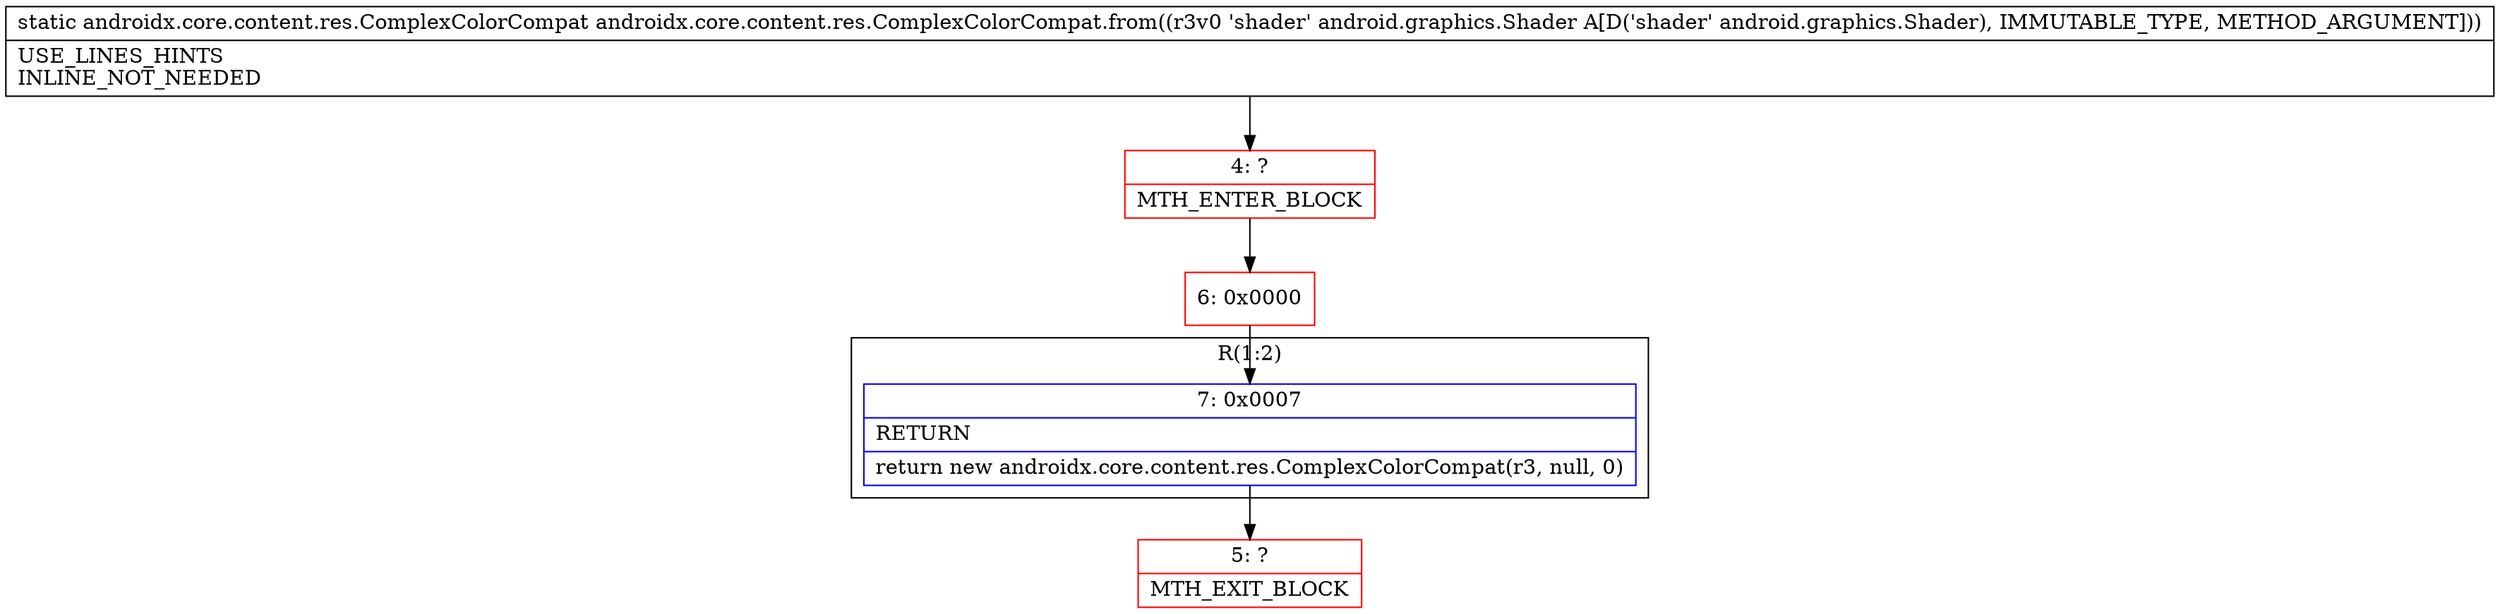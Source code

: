digraph "CFG forandroidx.core.content.res.ComplexColorCompat.from(Landroid\/graphics\/Shader;)Landroidx\/core\/content\/res\/ComplexColorCompat;" {
subgraph cluster_Region_143324091 {
label = "R(1:2)";
node [shape=record,color=blue];
Node_7 [shape=record,label="{7\:\ 0x0007|RETURN\l|return new androidx.core.content.res.ComplexColorCompat(r3, null, 0)\l}"];
}
Node_4 [shape=record,color=red,label="{4\:\ ?|MTH_ENTER_BLOCK\l}"];
Node_6 [shape=record,color=red,label="{6\:\ 0x0000}"];
Node_5 [shape=record,color=red,label="{5\:\ ?|MTH_EXIT_BLOCK\l}"];
MethodNode[shape=record,label="{static androidx.core.content.res.ComplexColorCompat androidx.core.content.res.ComplexColorCompat.from((r3v0 'shader' android.graphics.Shader A[D('shader' android.graphics.Shader), IMMUTABLE_TYPE, METHOD_ARGUMENT]))  | USE_LINES_HINTS\lINLINE_NOT_NEEDED\l}"];
MethodNode -> Node_4;Node_7 -> Node_5;
Node_4 -> Node_6;
Node_6 -> Node_7;
}

